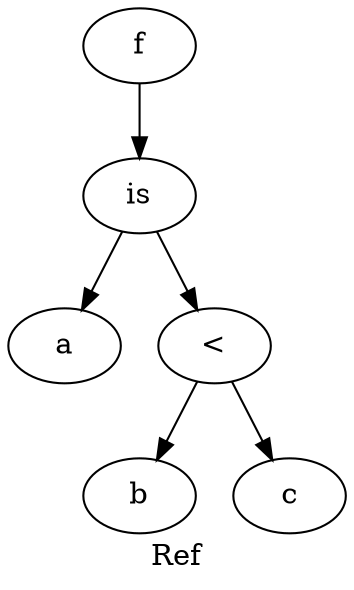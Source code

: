 digraph grafo {
  label="Ref";
  88167088652352 [ label="f" ];
  88167088652352 -> 88167088652736;
  88167088652736 [ label="is" ];
  88167088652736 -> 88167088652688;
  88167088652688 [ label="a" ];
  88167088652736 -> 88167088652640;
  88167088652640 [ label="<" ];
  88167088652640 -> 88167088652544;
  88167088652544 [ label="b" ];
  88167088652640 -> 88167088652592;
  88167088652592 [ label="c" ];
}
